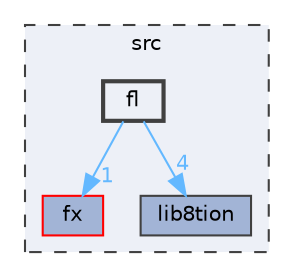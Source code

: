 digraph "/home/runner/work/FastLED/FastLED/src/fl"
{
 // LATEX_PDF_SIZE
  bgcolor="transparent";
  edge [fontname=Helvetica,fontsize=10,labelfontname=Helvetica,labelfontsize=10];
  node [fontname=Helvetica,fontsize=10,shape=box,height=0.2,width=0.4];
  compound=true
  subgraph clusterdir_68267d1309a1af8e8297ef4c3efbcdba {
    graph [ bgcolor="#edf0f7", pencolor="grey25", label="src", fontname=Helvetica,fontsize=10 style="filled,dashed", URL="dir_68267d1309a1af8e8297ef4c3efbcdba.html",tooltip=""]
  dir_acbb946b833f21b16ec30aa21c4c3a72 [label="fx", fillcolor="#a2b4d6", color="red", style="filled", URL="dir_acbb946b833f21b16ec30aa21c4c3a72.html",tooltip=""];
  dir_d91669bda445047ed1892ac77a05ddb9 [label="lib8tion", fillcolor="#a2b4d6", color="grey25", style="filled", URL="dir_d91669bda445047ed1892ac77a05ddb9.html",tooltip=""];
  dir_4d1829fa9bd13d7db71e765b2707b248 [label="fl", fillcolor="#edf0f7", color="grey25", style="filled,bold", URL="dir_4d1829fa9bd13d7db71e765b2707b248.html",tooltip=""];
  }
  dir_4d1829fa9bd13d7db71e765b2707b248->dir_acbb946b833f21b16ec30aa21c4c3a72 [headlabel="1", labeldistance=1.5 headhref="dir_000027_000028.html" href="dir_000027_000028.html" color="steelblue1" fontcolor="steelblue1"];
  dir_4d1829fa9bd13d7db71e765b2707b248->dir_d91669bda445047ed1892ac77a05ddb9 [headlabel="4", labeldistance=1.5 headhref="dir_000027_000046.html" href="dir_000027_000046.html" color="steelblue1" fontcolor="steelblue1"];
}
